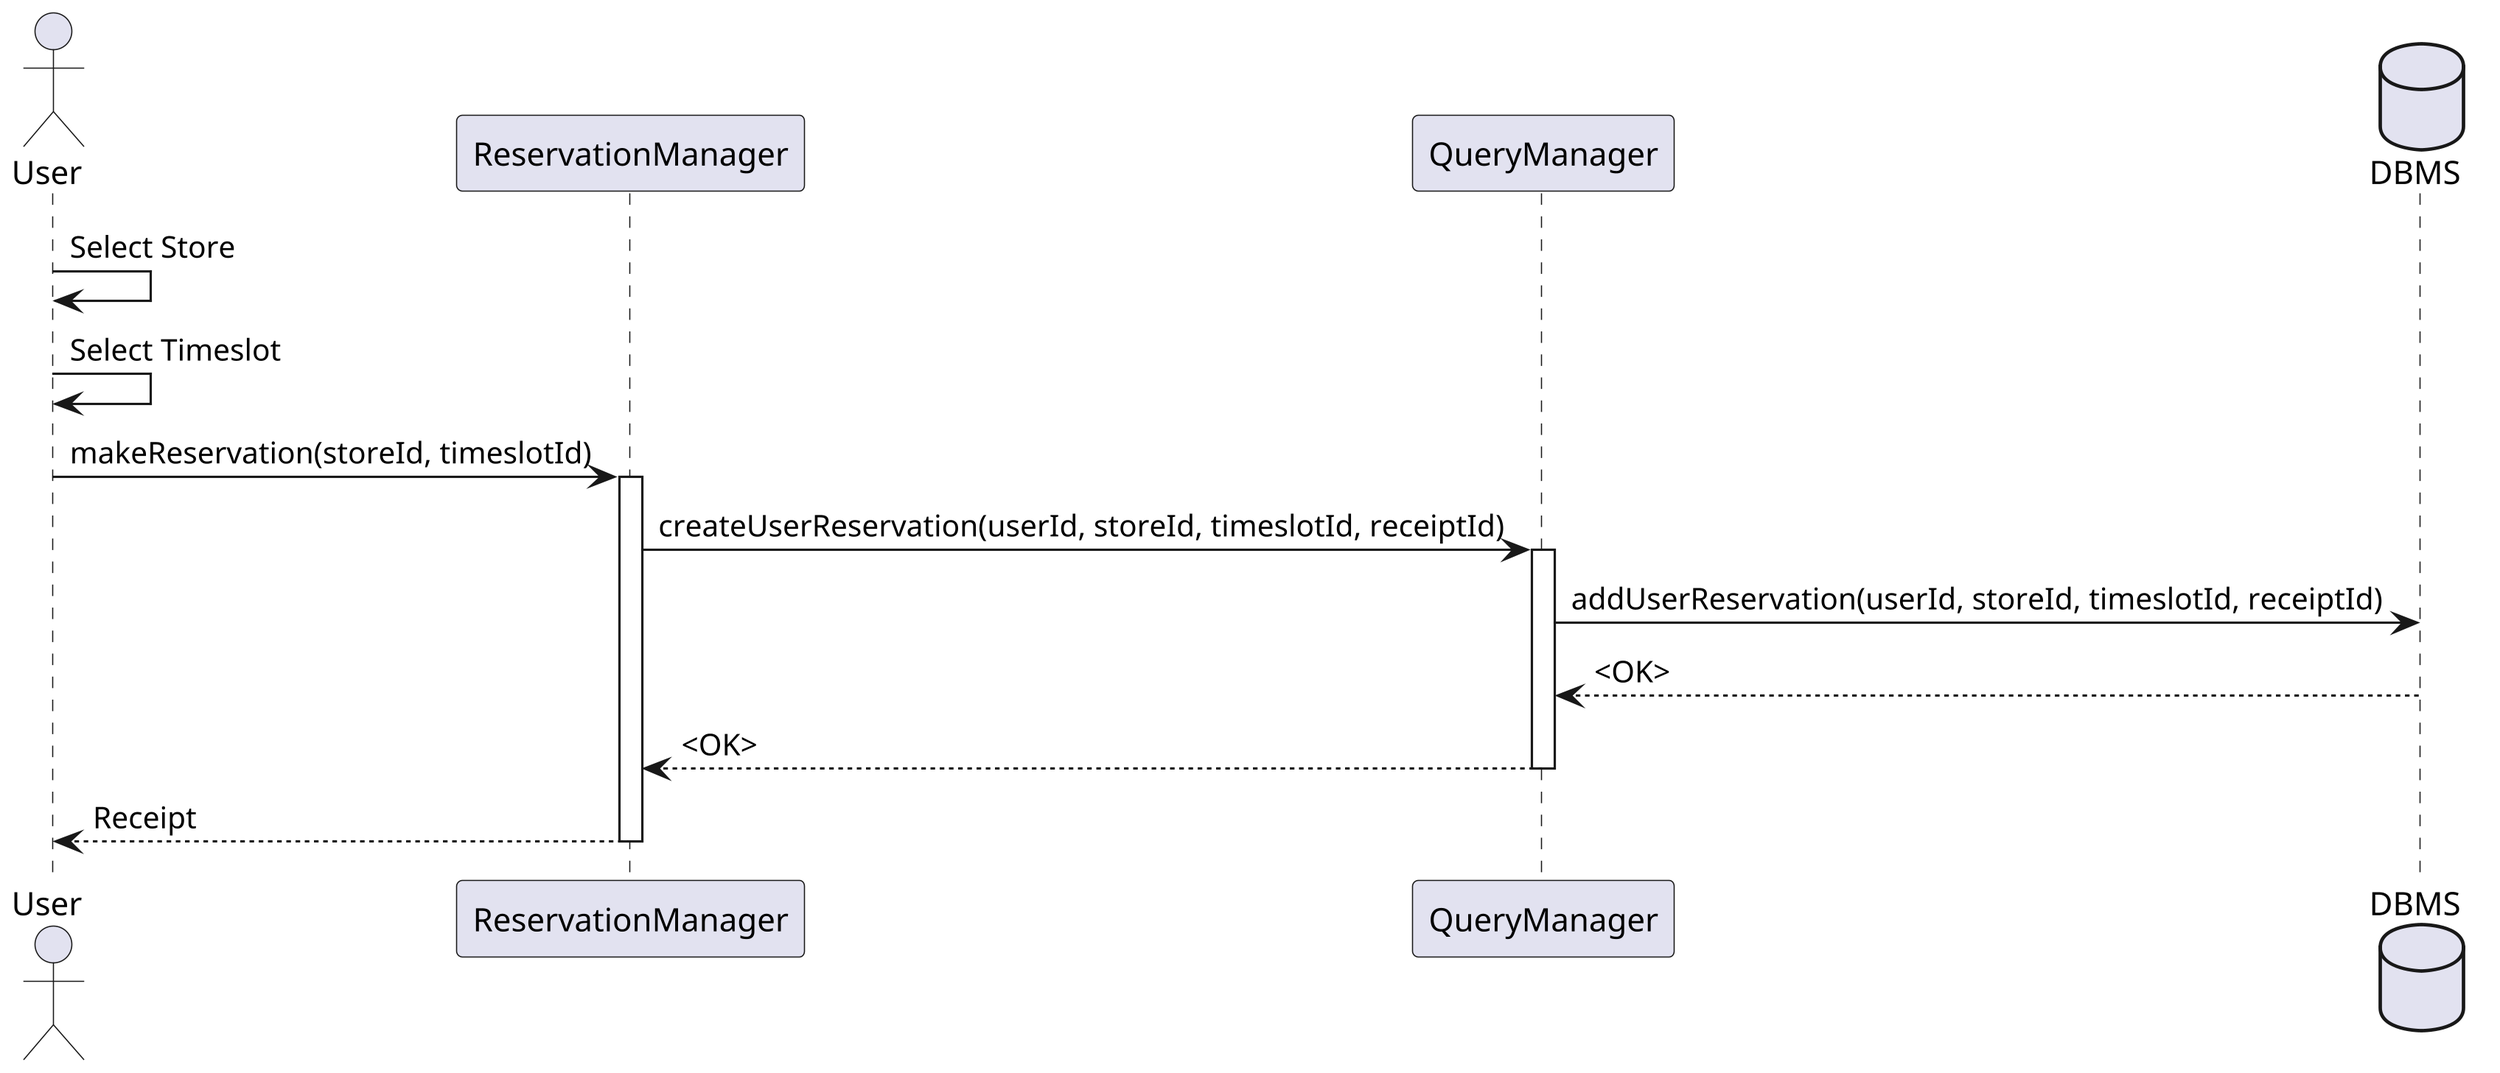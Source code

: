 @startuml seq_make_reservation

skinparam {
   dpi 300
}

actor User as a
participant ReservationManager as rm
participant QueryManager as qm
database DBMS as db

a -> a : Select Store
a -> a : Select Timeslot
a -> rm : makeReservation(storeId, timeslotId)
activate rm
rm -> qm : createUserReservation(userId, storeId, timeslotId, receiptId)
activate qm
qm -> db : addUserReservation(userId, storeId, timeslotId, receiptId)
db --> qm : <OK>
qm --> rm : <OK>
deactivate qm
rm --> a : Receipt
deactivate rm

@enduml